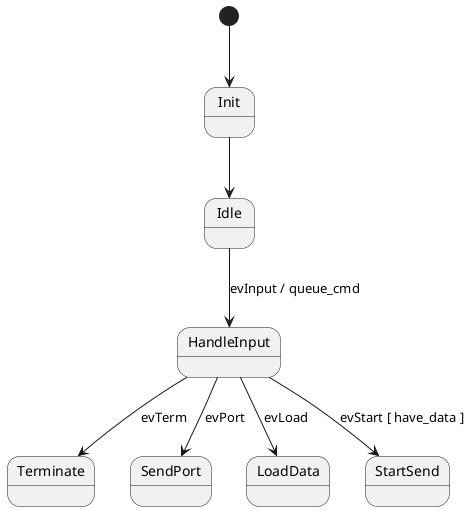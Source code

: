 @startuml
[*] --> Init
Init --> Idle
Idle --> HandleInput : evInput / queue_cmd
HandleInput --> Terminate : evTerm
HandleInput --> SendPort : evPort
HandleInput --> LoadData : evLoad
HandleInput --> StartSend : evStart [ have_data ]
@enduml
